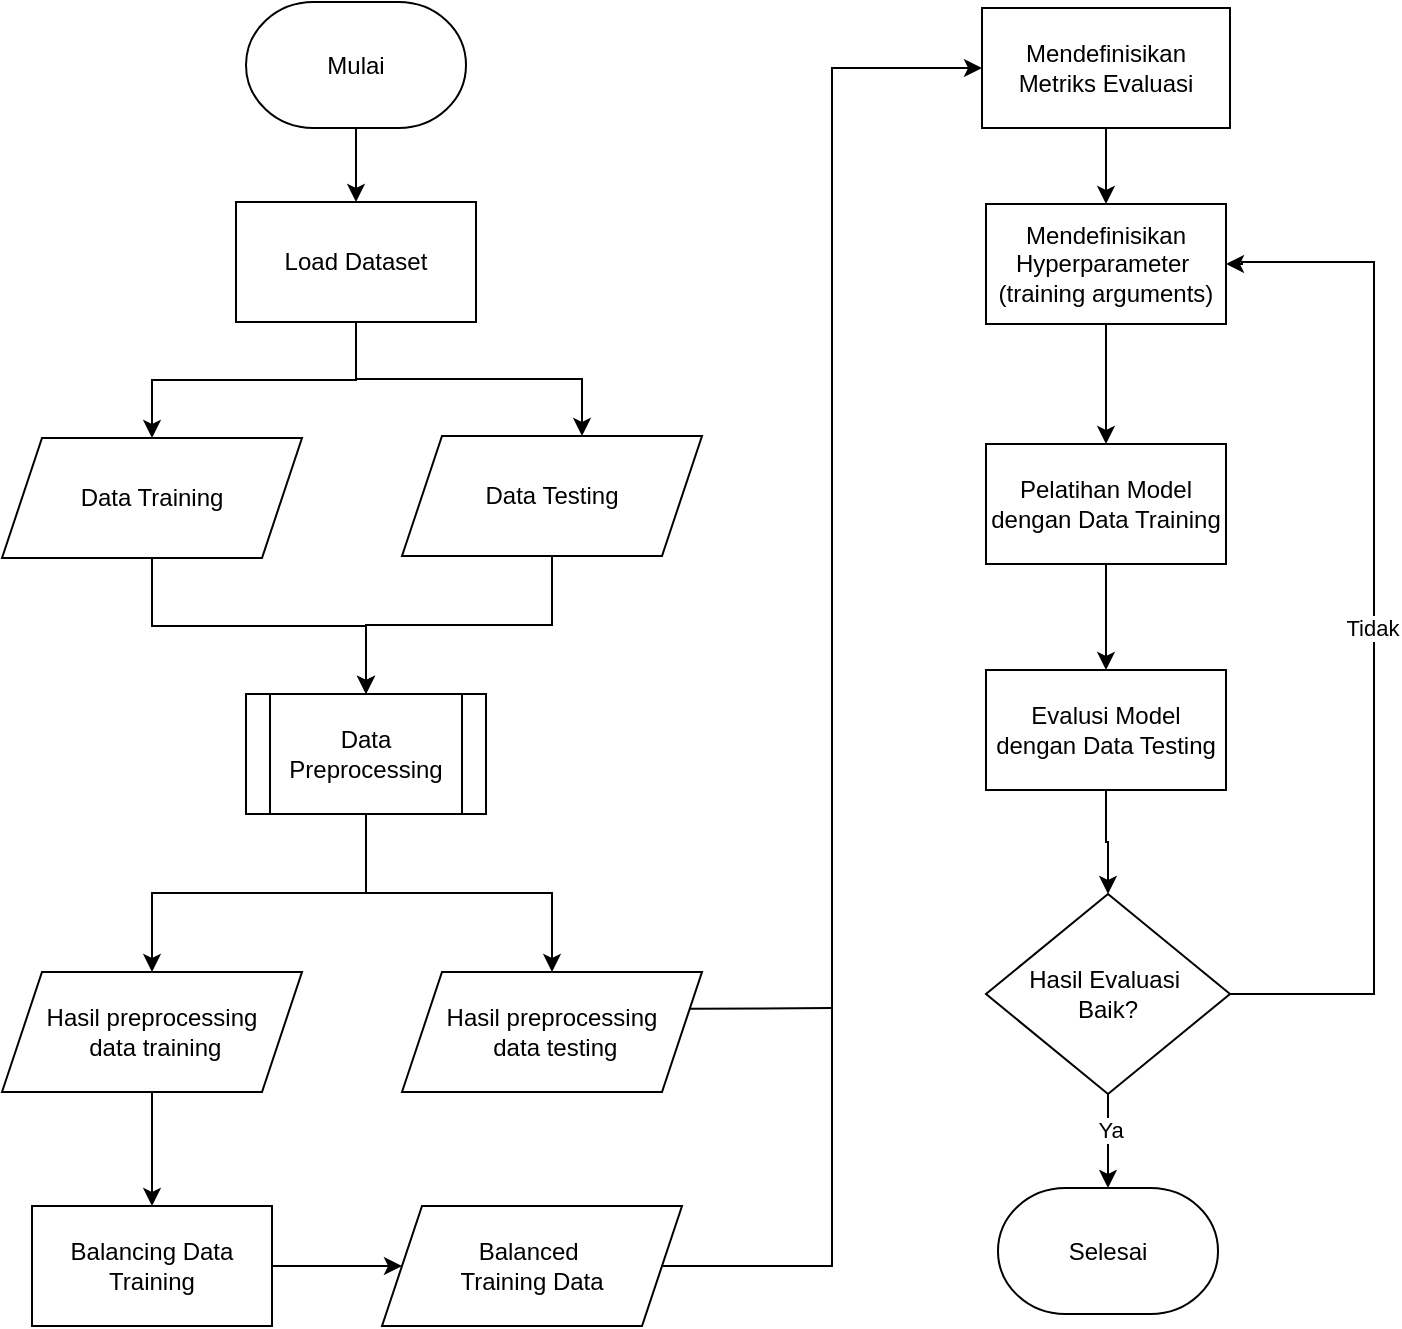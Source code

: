 <mxfile version="24.6.4" type="github">
  <diagram name="Page-1" id="GwG6b0UsznqhS38lxQlB">
    <mxGraphModel dx="3013" dy="706" grid="1" gridSize="10" guides="1" tooltips="1" connect="1" arrows="1" fold="1" page="1" pageScale="1" pageWidth="850" pageHeight="1100" math="0" shadow="0">
      <root>
        <mxCell id="0" />
        <mxCell id="1" parent="0" />
        <mxCell id="w9pgXgJho9YlBxgVF055-58" style="edgeStyle=orthogonalEdgeStyle;rounded=0;orthogonalLoop=1;jettySize=auto;html=1;" edge="1" parent="1" source="w9pgXgJho9YlBxgVF055-2" target="w9pgXgJho9YlBxgVF055-57">
          <mxGeometry relative="1" as="geometry" />
        </mxCell>
        <mxCell id="w9pgXgJho9YlBxgVF055-2" value="Data Training&lt;span style=&quot;color: rgba(0, 0, 0, 0); font-family: monospace; font-size: 0px; text-align: start; text-wrap: nowrap;&quot;&gt;%3CmxGraphModel%3E%3Croot%3E%3CmxCell%20id%3D%220%22%2F%3E%3CmxCell%20id%3D%221%22%20parent%3D%220%22%2F%3E%3CmxCell%20id%3D%222%22%20value%3D%22Perancangan%20model%26lt%3Bdiv%26gt%3B(menentukan%20hyperparameter)%26lt%3B%2Fdiv%26gt%3B%22%20style%3D%22rounded%3D0%3BwhiteSpace%3Dwrap%3Bhtml%3D1%3B%22%20vertex%3D%221%22%20parent%3D%221%22%3E%3CmxGeometry%20x%3D%22-780%22%20y%3D%22364.5%22%20width%3D%22120%22%20height%3D%2260%22%20as%3D%22geometry%22%2F%3E%3C%2FmxCell%3E%3C%2Froot%3E%3C%2FmxGraphModel%3E&lt;/span&gt;" style="shape=parallelogram;perimeter=parallelogramPerimeter;whiteSpace=wrap;html=1;fixedSize=1;" vertex="1" parent="1">
          <mxGeometry x="-900" y="238" width="150" height="60" as="geometry" />
        </mxCell>
        <mxCell id="w9pgXgJho9YlBxgVF055-19" value="" style="edgeStyle=orthogonalEdgeStyle;rounded=0;orthogonalLoop=1;jettySize=auto;html=1;" edge="1" parent="1" source="w9pgXgJho9YlBxgVF055-14" target="w9pgXgJho9YlBxgVF055-16">
          <mxGeometry relative="1" as="geometry" />
        </mxCell>
        <mxCell id="w9pgXgJho9YlBxgVF055-14" value="Mulai" style="fixedSize=1;html=1;shape=mxgraph.flowchart.terminator;whiteSpace=wrap;" vertex="1" parent="1">
          <mxGeometry x="-778" y="20" width="110" height="63" as="geometry" />
        </mxCell>
        <mxCell id="w9pgXgJho9YlBxgVF055-15" value="Selesai" style="fixedSize=1;html=1;shape=mxgraph.flowchart.terminator;whiteSpace=wrap;" vertex="1" parent="1">
          <mxGeometry x="-402" y="613" width="110" height="63" as="geometry" />
        </mxCell>
        <mxCell id="w9pgXgJho9YlBxgVF055-20" style="edgeStyle=orthogonalEdgeStyle;rounded=0;orthogonalLoop=1;jettySize=auto;html=1;" edge="1" parent="1" source="w9pgXgJho9YlBxgVF055-16" target="w9pgXgJho9YlBxgVF055-2">
          <mxGeometry relative="1" as="geometry" />
        </mxCell>
        <mxCell id="w9pgXgJho9YlBxgVF055-16" value="Load Dataset" style="rounded=0;whiteSpace=wrap;html=1;" vertex="1" parent="1">
          <mxGeometry x="-783" y="120" width="120" height="60" as="geometry" />
        </mxCell>
        <mxCell id="w9pgXgJho9YlBxgVF055-59" style="edgeStyle=orthogonalEdgeStyle;rounded=0;orthogonalLoop=1;jettySize=auto;html=1;entryX=0.5;entryY=0;entryDx=0;entryDy=0;" edge="1" parent="1" source="w9pgXgJho9YlBxgVF055-18" target="w9pgXgJho9YlBxgVF055-57">
          <mxGeometry relative="1" as="geometry" />
        </mxCell>
        <mxCell id="w9pgXgJho9YlBxgVF055-18" value="Data Testing" style="shape=parallelogram;perimeter=parallelogramPerimeter;whiteSpace=wrap;html=1;fixedSize=1;" vertex="1" parent="1">
          <mxGeometry x="-700" y="237" width="150" height="60" as="geometry" />
        </mxCell>
        <mxCell id="w9pgXgJho9YlBxgVF055-21" style="edgeStyle=orthogonalEdgeStyle;rounded=0;orthogonalLoop=1;jettySize=auto;html=1;entryX=0.6;entryY=0;entryDx=0;entryDy=0;entryPerimeter=0;" edge="1" parent="1" source="w9pgXgJho9YlBxgVF055-16" target="w9pgXgJho9YlBxgVF055-18">
          <mxGeometry relative="1" as="geometry" />
        </mxCell>
        <mxCell id="w9pgXgJho9YlBxgVF055-33" style="edgeStyle=orthogonalEdgeStyle;rounded=0;orthogonalLoop=1;jettySize=auto;html=1;" edge="1" parent="1" source="w9pgXgJho9YlBxgVF055-26" target="w9pgXgJho9YlBxgVF055-31">
          <mxGeometry relative="1" as="geometry" />
        </mxCell>
        <mxCell id="w9pgXgJho9YlBxgVF055-26" value="Hasil preprocessing&lt;div&gt;&amp;nbsp;data training&lt;/div&gt;" style="shape=parallelogram;perimeter=parallelogramPerimeter;whiteSpace=wrap;html=1;fixedSize=1;" vertex="1" parent="1">
          <mxGeometry x="-900" y="505" width="150" height="60" as="geometry" />
        </mxCell>
        <mxCell id="w9pgXgJho9YlBxgVF055-27" value="Hasil preprocessing&lt;div&gt;&amp;nbsp;data testing&lt;/div&gt;" style="shape=parallelogram;perimeter=parallelogramPerimeter;whiteSpace=wrap;html=1;fixedSize=1;" vertex="1" parent="1">
          <mxGeometry x="-700" y="505" width="150" height="60" as="geometry" />
        </mxCell>
        <mxCell id="w9pgXgJho9YlBxgVF055-36" style="edgeStyle=orthogonalEdgeStyle;rounded=0;orthogonalLoop=1;jettySize=auto;html=1;entryX=0;entryY=0.5;entryDx=0;entryDy=0;" edge="1" parent="1" source="w9pgXgJho9YlBxgVF055-31" target="w9pgXgJho9YlBxgVF055-34">
          <mxGeometry relative="1" as="geometry" />
        </mxCell>
        <mxCell id="w9pgXgJho9YlBxgVF055-31" value="Balancing Data Training" style="rounded=0;whiteSpace=wrap;html=1;" vertex="1" parent="1">
          <mxGeometry x="-885" y="622" width="120" height="60" as="geometry" />
        </mxCell>
        <mxCell id="w9pgXgJho9YlBxgVF055-38" style="edgeStyle=orthogonalEdgeStyle;rounded=0;orthogonalLoop=1;jettySize=auto;html=1;entryX=0;entryY=0.5;entryDx=0;entryDy=0;" edge="1" parent="1" source="w9pgXgJho9YlBxgVF055-34" target="w9pgXgJho9YlBxgVF055-37">
          <mxGeometry relative="1" as="geometry" />
        </mxCell>
        <mxCell id="w9pgXgJho9YlBxgVF055-34" value="Balanced&amp;nbsp;&lt;div&gt;Training Data&lt;/div&gt;" style="shape=parallelogram;perimeter=parallelogramPerimeter;whiteSpace=wrap;html=1;fixedSize=1;" vertex="1" parent="1">
          <mxGeometry x="-710" y="622" width="150" height="60" as="geometry" />
        </mxCell>
        <mxCell id="w9pgXgJho9YlBxgVF055-43" value="" style="edgeStyle=orthogonalEdgeStyle;rounded=0;orthogonalLoop=1;jettySize=auto;html=1;" edge="1" parent="1" source="w9pgXgJho9YlBxgVF055-37" target="w9pgXgJho9YlBxgVF055-42">
          <mxGeometry relative="1" as="geometry" />
        </mxCell>
        <mxCell id="w9pgXgJho9YlBxgVF055-37" value="Mendefinisikan Metriks Evaluasi" style="rounded=0;whiteSpace=wrap;html=1;" vertex="1" parent="1">
          <mxGeometry x="-410" y="23" width="124" height="60" as="geometry" />
        </mxCell>
        <mxCell id="w9pgXgJho9YlBxgVF055-41" value="" style="endArrow=none;html=1;rounded=0;" edge="1" parent="1">
          <mxGeometry width="50" height="50" relative="1" as="geometry">
            <mxPoint x="-556" y="523.41" as="sourcePoint" />
            <mxPoint x="-485" y="523" as="targetPoint" />
          </mxGeometry>
        </mxCell>
        <mxCell id="w9pgXgJho9YlBxgVF055-45" value="" style="edgeStyle=orthogonalEdgeStyle;rounded=0;orthogonalLoop=1;jettySize=auto;html=1;" edge="1" parent="1" source="w9pgXgJho9YlBxgVF055-42" target="w9pgXgJho9YlBxgVF055-44">
          <mxGeometry relative="1" as="geometry" />
        </mxCell>
        <mxCell id="w9pgXgJho9YlBxgVF055-42" value="Mendefinisikan Hyperparameter&amp;nbsp;&lt;div&gt;(training arguments)&lt;/div&gt;" style="whiteSpace=wrap;html=1;rounded=0;" vertex="1" parent="1">
          <mxGeometry x="-408" y="121" width="120" height="60" as="geometry" />
        </mxCell>
        <mxCell id="w9pgXgJho9YlBxgVF055-48" value="" style="edgeStyle=orthogonalEdgeStyle;rounded=0;orthogonalLoop=1;jettySize=auto;html=1;" edge="1" parent="1" source="w9pgXgJho9YlBxgVF055-44" target="w9pgXgJho9YlBxgVF055-47">
          <mxGeometry relative="1" as="geometry" />
        </mxCell>
        <mxCell id="w9pgXgJho9YlBxgVF055-44" value="Pelatihan Model dengan Data Training" style="whiteSpace=wrap;html=1;rounded=0;" vertex="1" parent="1">
          <mxGeometry x="-408" y="241" width="120" height="60" as="geometry" />
        </mxCell>
        <mxCell id="w9pgXgJho9YlBxgVF055-50" value="" style="edgeStyle=orthogonalEdgeStyle;rounded=0;orthogonalLoop=1;jettySize=auto;html=1;" edge="1" parent="1" source="w9pgXgJho9YlBxgVF055-47" target="w9pgXgJho9YlBxgVF055-49">
          <mxGeometry relative="1" as="geometry" />
        </mxCell>
        <mxCell id="w9pgXgJho9YlBxgVF055-47" value="Evalusi Model dengan Data Testing" style="whiteSpace=wrap;html=1;rounded=0;" vertex="1" parent="1">
          <mxGeometry x="-408" y="354" width="120" height="60" as="geometry" />
        </mxCell>
        <mxCell id="w9pgXgJho9YlBxgVF055-53" value="" style="edgeStyle=orthogonalEdgeStyle;rounded=0;orthogonalLoop=1;jettySize=auto;html=1;" edge="1" parent="1" source="w9pgXgJho9YlBxgVF055-49" target="w9pgXgJho9YlBxgVF055-15">
          <mxGeometry relative="1" as="geometry" />
        </mxCell>
        <mxCell id="w9pgXgJho9YlBxgVF055-54" value="Ya" style="edgeLabel;html=1;align=center;verticalAlign=middle;resizable=0;points=[];" vertex="1" connectable="0" parent="w9pgXgJho9YlBxgVF055-53">
          <mxGeometry x="-0.236" y="1" relative="1" as="geometry">
            <mxPoint as="offset" />
          </mxGeometry>
        </mxCell>
        <mxCell id="w9pgXgJho9YlBxgVF055-55" style="edgeStyle=orthogonalEdgeStyle;rounded=0;orthogonalLoop=1;jettySize=auto;html=1;entryX=1;entryY=0.5;entryDx=0;entryDy=0;exitX=1;exitY=0.5;exitDx=0;exitDy=0;" edge="1" parent="1" source="w9pgXgJho9YlBxgVF055-49" target="w9pgXgJho9YlBxgVF055-42">
          <mxGeometry relative="1" as="geometry">
            <mxPoint x="-270.36" y="516" as="sourcePoint" />
            <mxPoint x="-280.0" y="160.12" as="targetPoint" />
            <Array as="points">
              <mxPoint x="-214" y="516" />
              <mxPoint x="-214" y="150" />
              <mxPoint x="-280" y="150" />
            </Array>
          </mxGeometry>
        </mxCell>
        <mxCell id="w9pgXgJho9YlBxgVF055-56" value="Tidak" style="edgeLabel;html=1;align=center;verticalAlign=middle;resizable=0;points=[];" vertex="1" connectable="0" parent="w9pgXgJho9YlBxgVF055-55">
          <mxGeometry x="-0.004" y="1" relative="1" as="geometry">
            <mxPoint as="offset" />
          </mxGeometry>
        </mxCell>
        <mxCell id="w9pgXgJho9YlBxgVF055-49" value="Hasil Evaluasi&amp;nbsp;&lt;div&gt;Baik?&lt;/div&gt;" style="rhombus;whiteSpace=wrap;html=1;rounded=0;" vertex="1" parent="1">
          <mxGeometry x="-408" y="466" width="122" height="100" as="geometry" />
        </mxCell>
        <mxCell id="w9pgXgJho9YlBxgVF055-60" style="edgeStyle=orthogonalEdgeStyle;rounded=0;orthogonalLoop=1;jettySize=auto;html=1;entryX=0.5;entryY=0;entryDx=0;entryDy=0;" edge="1" parent="1" source="w9pgXgJho9YlBxgVF055-57" target="w9pgXgJho9YlBxgVF055-26">
          <mxGeometry relative="1" as="geometry" />
        </mxCell>
        <mxCell id="w9pgXgJho9YlBxgVF055-61" style="edgeStyle=orthogonalEdgeStyle;rounded=0;orthogonalLoop=1;jettySize=auto;html=1;" edge="1" parent="1" source="w9pgXgJho9YlBxgVF055-57" target="w9pgXgJho9YlBxgVF055-27">
          <mxGeometry relative="1" as="geometry" />
        </mxCell>
        <mxCell id="w9pgXgJho9YlBxgVF055-57" value="Data Preprocessing" style="shape=process;whiteSpace=wrap;html=1;backgroundOutline=1;" vertex="1" parent="1">
          <mxGeometry x="-778" y="366" width="120" height="60" as="geometry" />
        </mxCell>
      </root>
    </mxGraphModel>
  </diagram>
</mxfile>
